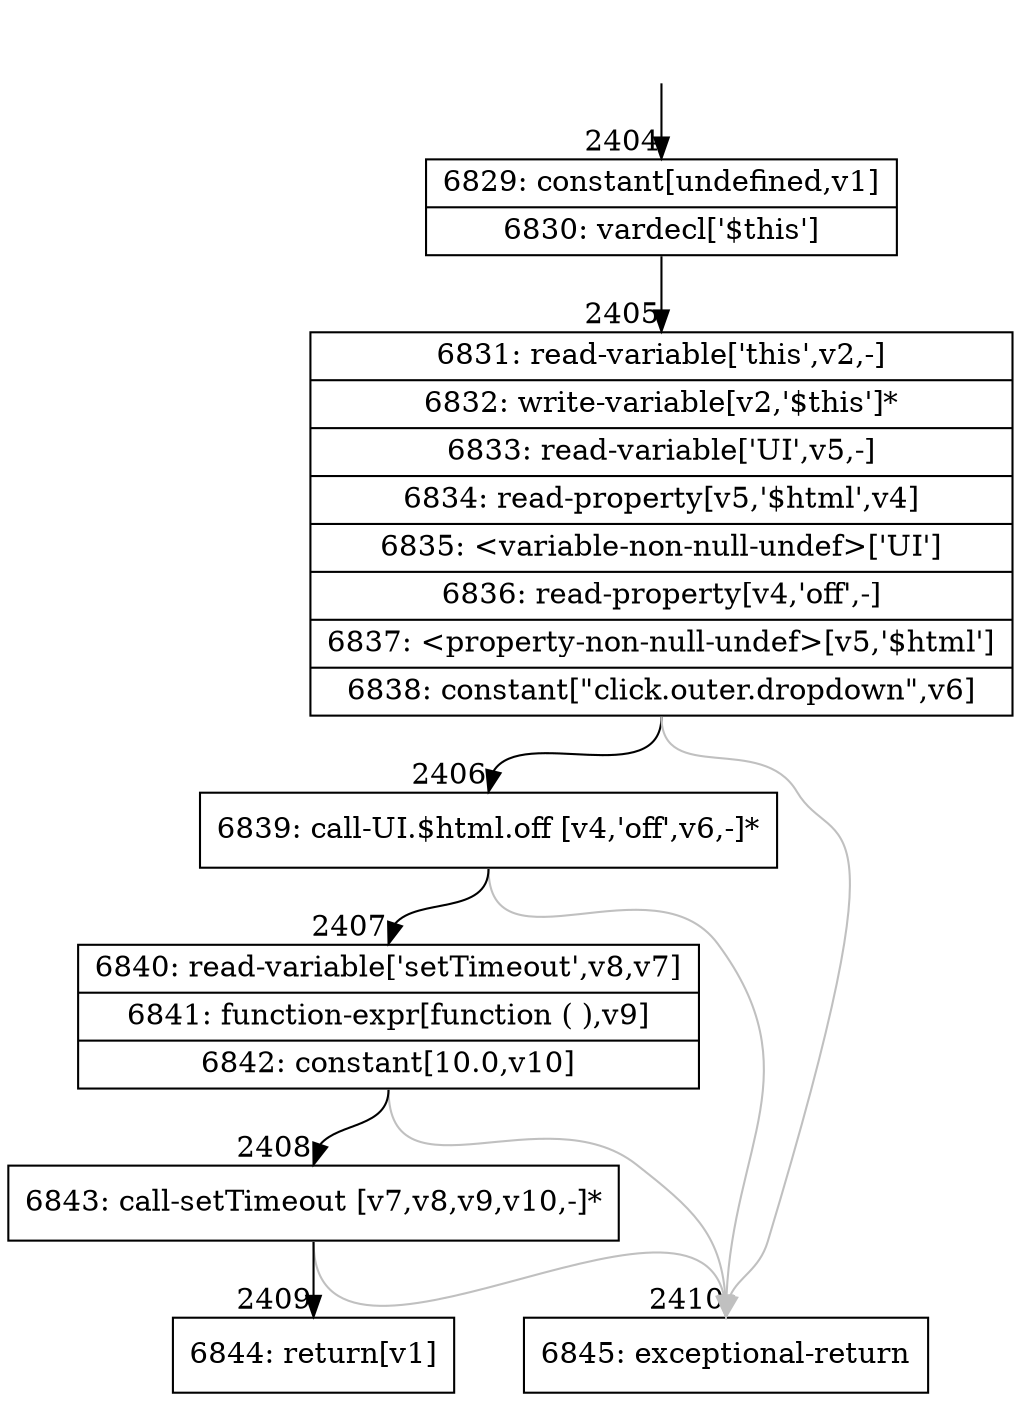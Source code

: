 digraph {
rankdir="TD"
BB_entry186[shape=none,label=""];
BB_entry186 -> BB2404 [tailport=s, headport=n, headlabel="    2404"]
BB2404 [shape=record label="{6829: constant[undefined,v1]|6830: vardecl['$this']}" ] 
BB2404 -> BB2405 [tailport=s, headport=n, headlabel="      2405"]
BB2405 [shape=record label="{6831: read-variable['this',v2,-]|6832: write-variable[v2,'$this']*|6833: read-variable['UI',v5,-]|6834: read-property[v5,'$html',v4]|6835: \<variable-non-null-undef\>['UI']|6836: read-property[v4,'off',-]|6837: \<property-non-null-undef\>[v5,'$html']|6838: constant[\"click.outer.dropdown\",v6]}" ] 
BB2405 -> BB2406 [tailport=s, headport=n, headlabel="      2406"]
BB2405 -> BB2410 [tailport=s, headport=n, color=gray, headlabel="      2410"]
BB2406 [shape=record label="{6839: call-UI.$html.off [v4,'off',v6,-]*}" ] 
BB2406 -> BB2407 [tailport=s, headport=n, headlabel="      2407"]
BB2406 -> BB2410 [tailport=s, headport=n, color=gray]
BB2407 [shape=record label="{6840: read-variable['setTimeout',v8,v7]|6841: function-expr[function ( ),v9]|6842: constant[10.0,v10]}" ] 
BB2407 -> BB2408 [tailport=s, headport=n, headlabel="      2408"]
BB2407 -> BB2410 [tailport=s, headport=n, color=gray]
BB2408 [shape=record label="{6843: call-setTimeout [v7,v8,v9,v10,-]*}" ] 
BB2408 -> BB2409 [tailport=s, headport=n, headlabel="      2409"]
BB2408 -> BB2410 [tailport=s, headport=n, color=gray]
BB2409 [shape=record label="{6844: return[v1]}" ] 
BB2410 [shape=record label="{6845: exceptional-return}" ] 
//#$~ 1865
}
